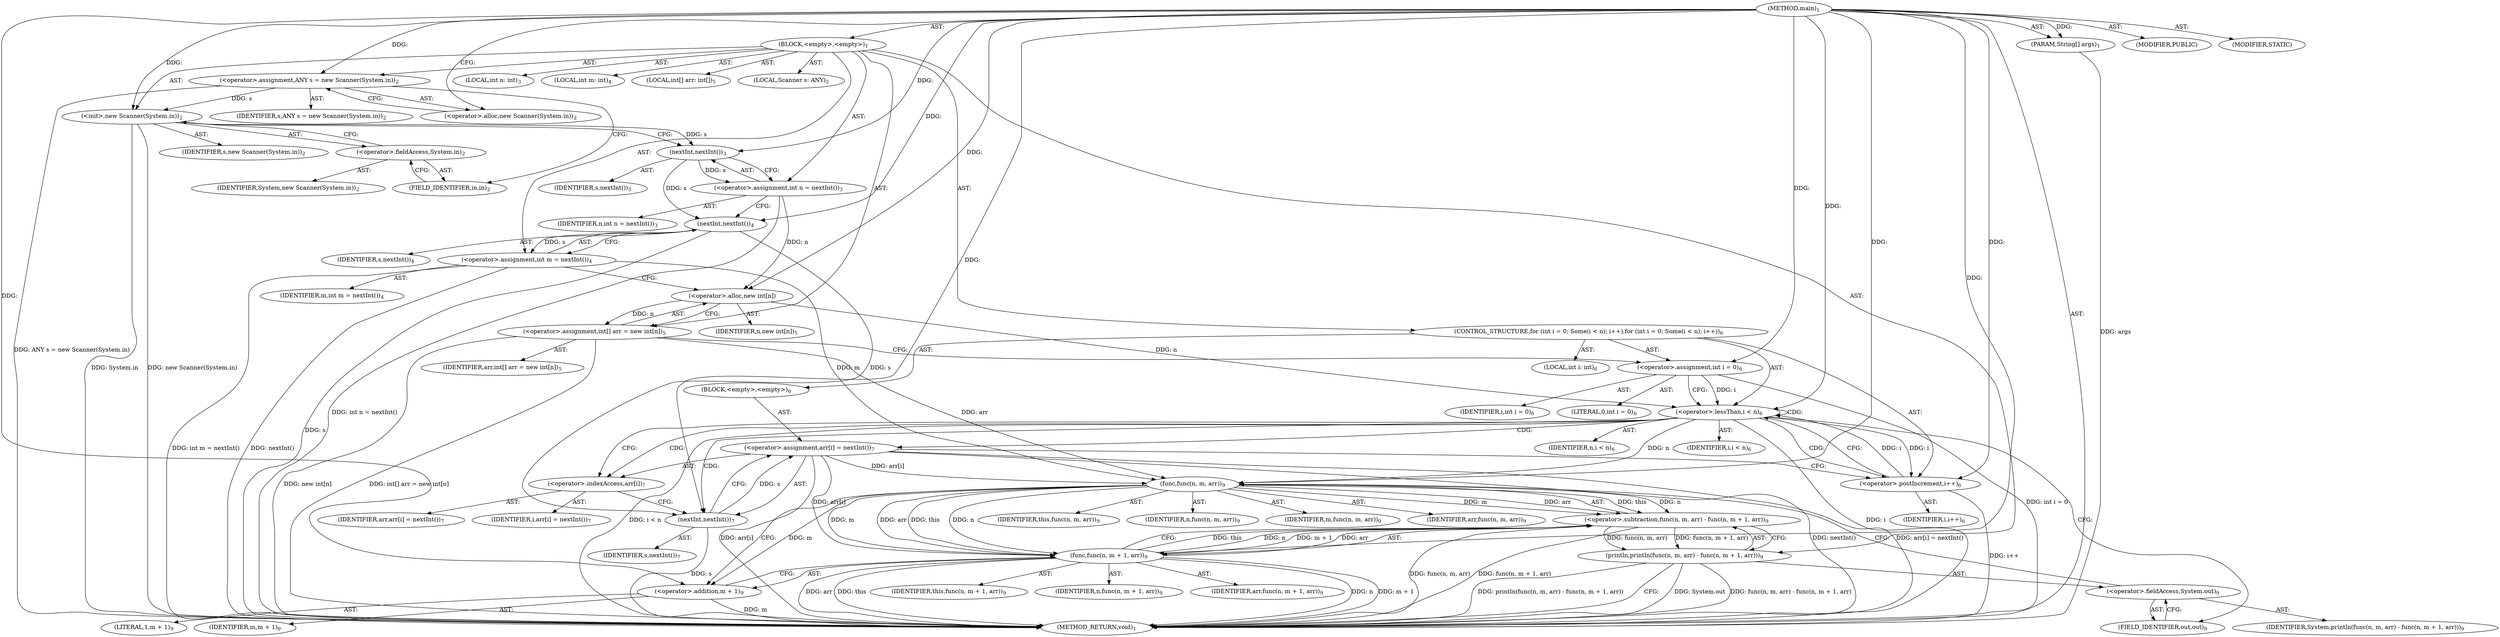 digraph "main" {  
"19" [label = <(METHOD,main)<SUB>1</SUB>> ]
"20" [label = <(PARAM,String[] args)<SUB>1</SUB>> ]
"21" [label = <(BLOCK,&lt;empty&gt;,&lt;empty&gt;)<SUB>1</SUB>> ]
"4" [label = <(LOCAL,Scanner s: ANY)<SUB>2</SUB>> ]
"22" [label = <(&lt;operator&gt;.assignment,ANY s = new Scanner(System.in))<SUB>2</SUB>> ]
"23" [label = <(IDENTIFIER,s,ANY s = new Scanner(System.in))<SUB>2</SUB>> ]
"24" [label = <(&lt;operator&gt;.alloc,new Scanner(System.in))<SUB>2</SUB>> ]
"25" [label = <(&lt;init&gt;,new Scanner(System.in))<SUB>2</SUB>> ]
"3" [label = <(IDENTIFIER,s,new Scanner(System.in))<SUB>2</SUB>> ]
"26" [label = <(&lt;operator&gt;.fieldAccess,System.in)<SUB>2</SUB>> ]
"27" [label = <(IDENTIFIER,System,new Scanner(System.in))<SUB>2</SUB>> ]
"28" [label = <(FIELD_IDENTIFIER,in,in)<SUB>2</SUB>> ]
"29" [label = <(LOCAL,int n: int)<SUB>3</SUB>> ]
"30" [label = <(&lt;operator&gt;.assignment,int n = nextInt())<SUB>3</SUB>> ]
"31" [label = <(IDENTIFIER,n,int n = nextInt())<SUB>3</SUB>> ]
"32" [label = <(nextInt,nextInt())<SUB>3</SUB>> ]
"33" [label = <(IDENTIFIER,s,nextInt())<SUB>3</SUB>> ]
"34" [label = <(LOCAL,int m: int)<SUB>4</SUB>> ]
"35" [label = <(&lt;operator&gt;.assignment,int m = nextInt())<SUB>4</SUB>> ]
"36" [label = <(IDENTIFIER,m,int m = nextInt())<SUB>4</SUB>> ]
"37" [label = <(nextInt,nextInt())<SUB>4</SUB>> ]
"38" [label = <(IDENTIFIER,s,nextInt())<SUB>4</SUB>> ]
"39" [label = <(LOCAL,int[] arr: int[])<SUB>5</SUB>> ]
"40" [label = <(&lt;operator&gt;.assignment,int[] arr = new int[n])<SUB>5</SUB>> ]
"41" [label = <(IDENTIFIER,arr,int[] arr = new int[n])<SUB>5</SUB>> ]
"42" [label = <(&lt;operator&gt;.alloc,new int[n])> ]
"43" [label = <(IDENTIFIER,n,new int[n])<SUB>5</SUB>> ]
"44" [label = <(CONTROL_STRUCTURE,for (int i = 0; Some(i &lt; n); i++),for (int i = 0; Some(i &lt; n); i++))<SUB>6</SUB>> ]
"45" [label = <(LOCAL,int i: int)<SUB>6</SUB>> ]
"46" [label = <(&lt;operator&gt;.assignment,int i = 0)<SUB>6</SUB>> ]
"47" [label = <(IDENTIFIER,i,int i = 0)<SUB>6</SUB>> ]
"48" [label = <(LITERAL,0,int i = 0)<SUB>6</SUB>> ]
"49" [label = <(&lt;operator&gt;.lessThan,i &lt; n)<SUB>6</SUB>> ]
"50" [label = <(IDENTIFIER,i,i &lt; n)<SUB>6</SUB>> ]
"51" [label = <(IDENTIFIER,n,i &lt; n)<SUB>6</SUB>> ]
"52" [label = <(&lt;operator&gt;.postIncrement,i++)<SUB>6</SUB>> ]
"53" [label = <(IDENTIFIER,i,i++)<SUB>6</SUB>> ]
"54" [label = <(BLOCK,&lt;empty&gt;,&lt;empty&gt;)<SUB>6</SUB>> ]
"55" [label = <(&lt;operator&gt;.assignment,arr[i] = nextInt())<SUB>7</SUB>> ]
"56" [label = <(&lt;operator&gt;.indexAccess,arr[i])<SUB>7</SUB>> ]
"57" [label = <(IDENTIFIER,arr,arr[i] = nextInt())<SUB>7</SUB>> ]
"58" [label = <(IDENTIFIER,i,arr[i] = nextInt())<SUB>7</SUB>> ]
"59" [label = <(nextInt,nextInt())<SUB>7</SUB>> ]
"60" [label = <(IDENTIFIER,s,nextInt())<SUB>7</SUB>> ]
"61" [label = <(println,println(func(n, m, arr) - func(n, m + 1, arr)))<SUB>9</SUB>> ]
"62" [label = <(&lt;operator&gt;.fieldAccess,System.out)<SUB>9</SUB>> ]
"63" [label = <(IDENTIFIER,System,println(func(n, m, arr) - func(n, m + 1, arr)))<SUB>9</SUB>> ]
"64" [label = <(FIELD_IDENTIFIER,out,out)<SUB>9</SUB>> ]
"65" [label = <(&lt;operator&gt;.subtraction,func(n, m, arr) - func(n, m + 1, arr))<SUB>9</SUB>> ]
"66" [label = <(func,func(n, m, arr))<SUB>9</SUB>> ]
"67" [label = <(IDENTIFIER,this,func(n, m, arr))<SUB>9</SUB>> ]
"68" [label = <(IDENTIFIER,n,func(n, m, arr))<SUB>9</SUB>> ]
"69" [label = <(IDENTIFIER,m,func(n, m, arr))<SUB>9</SUB>> ]
"70" [label = <(IDENTIFIER,arr,func(n, m, arr))<SUB>9</SUB>> ]
"71" [label = <(func,func(n, m + 1, arr))<SUB>9</SUB>> ]
"72" [label = <(IDENTIFIER,this,func(n, m + 1, arr))<SUB>9</SUB>> ]
"73" [label = <(IDENTIFIER,n,func(n, m + 1, arr))<SUB>9</SUB>> ]
"74" [label = <(&lt;operator&gt;.addition,m + 1)<SUB>9</SUB>> ]
"75" [label = <(IDENTIFIER,m,m + 1)<SUB>9</SUB>> ]
"76" [label = <(LITERAL,1,m + 1)<SUB>9</SUB>> ]
"77" [label = <(IDENTIFIER,arr,func(n, m + 1, arr))<SUB>9</SUB>> ]
"78" [label = <(MODIFIER,PUBLIC)> ]
"79" [label = <(MODIFIER,STATIC)> ]
"80" [label = <(METHOD_RETURN,void)<SUB>1</SUB>> ]
  "19" -> "20"  [ label = "AST: "] 
  "19" -> "21"  [ label = "AST: "] 
  "19" -> "78"  [ label = "AST: "] 
  "19" -> "79"  [ label = "AST: "] 
  "19" -> "80"  [ label = "AST: "] 
  "21" -> "4"  [ label = "AST: "] 
  "21" -> "22"  [ label = "AST: "] 
  "21" -> "25"  [ label = "AST: "] 
  "21" -> "29"  [ label = "AST: "] 
  "21" -> "30"  [ label = "AST: "] 
  "21" -> "34"  [ label = "AST: "] 
  "21" -> "35"  [ label = "AST: "] 
  "21" -> "39"  [ label = "AST: "] 
  "21" -> "40"  [ label = "AST: "] 
  "21" -> "44"  [ label = "AST: "] 
  "21" -> "61"  [ label = "AST: "] 
  "22" -> "23"  [ label = "AST: "] 
  "22" -> "24"  [ label = "AST: "] 
  "25" -> "3"  [ label = "AST: "] 
  "25" -> "26"  [ label = "AST: "] 
  "26" -> "27"  [ label = "AST: "] 
  "26" -> "28"  [ label = "AST: "] 
  "30" -> "31"  [ label = "AST: "] 
  "30" -> "32"  [ label = "AST: "] 
  "32" -> "33"  [ label = "AST: "] 
  "35" -> "36"  [ label = "AST: "] 
  "35" -> "37"  [ label = "AST: "] 
  "37" -> "38"  [ label = "AST: "] 
  "40" -> "41"  [ label = "AST: "] 
  "40" -> "42"  [ label = "AST: "] 
  "42" -> "43"  [ label = "AST: "] 
  "44" -> "45"  [ label = "AST: "] 
  "44" -> "46"  [ label = "AST: "] 
  "44" -> "49"  [ label = "AST: "] 
  "44" -> "52"  [ label = "AST: "] 
  "44" -> "54"  [ label = "AST: "] 
  "46" -> "47"  [ label = "AST: "] 
  "46" -> "48"  [ label = "AST: "] 
  "49" -> "50"  [ label = "AST: "] 
  "49" -> "51"  [ label = "AST: "] 
  "52" -> "53"  [ label = "AST: "] 
  "54" -> "55"  [ label = "AST: "] 
  "55" -> "56"  [ label = "AST: "] 
  "55" -> "59"  [ label = "AST: "] 
  "56" -> "57"  [ label = "AST: "] 
  "56" -> "58"  [ label = "AST: "] 
  "59" -> "60"  [ label = "AST: "] 
  "61" -> "62"  [ label = "AST: "] 
  "61" -> "65"  [ label = "AST: "] 
  "62" -> "63"  [ label = "AST: "] 
  "62" -> "64"  [ label = "AST: "] 
  "65" -> "66"  [ label = "AST: "] 
  "65" -> "71"  [ label = "AST: "] 
  "66" -> "67"  [ label = "AST: "] 
  "66" -> "68"  [ label = "AST: "] 
  "66" -> "69"  [ label = "AST: "] 
  "66" -> "70"  [ label = "AST: "] 
  "71" -> "72"  [ label = "AST: "] 
  "71" -> "73"  [ label = "AST: "] 
  "71" -> "74"  [ label = "AST: "] 
  "71" -> "77"  [ label = "AST: "] 
  "74" -> "75"  [ label = "AST: "] 
  "74" -> "76"  [ label = "AST: "] 
  "22" -> "28"  [ label = "CFG: "] 
  "25" -> "32"  [ label = "CFG: "] 
  "30" -> "37"  [ label = "CFG: "] 
  "35" -> "42"  [ label = "CFG: "] 
  "40" -> "46"  [ label = "CFG: "] 
  "61" -> "80"  [ label = "CFG: "] 
  "24" -> "22"  [ label = "CFG: "] 
  "26" -> "25"  [ label = "CFG: "] 
  "32" -> "30"  [ label = "CFG: "] 
  "37" -> "35"  [ label = "CFG: "] 
  "42" -> "40"  [ label = "CFG: "] 
  "46" -> "49"  [ label = "CFG: "] 
  "49" -> "56"  [ label = "CFG: "] 
  "49" -> "64"  [ label = "CFG: "] 
  "52" -> "49"  [ label = "CFG: "] 
  "62" -> "66"  [ label = "CFG: "] 
  "65" -> "61"  [ label = "CFG: "] 
  "28" -> "26"  [ label = "CFG: "] 
  "55" -> "52"  [ label = "CFG: "] 
  "64" -> "62"  [ label = "CFG: "] 
  "66" -> "74"  [ label = "CFG: "] 
  "71" -> "65"  [ label = "CFG: "] 
  "56" -> "59"  [ label = "CFG: "] 
  "59" -> "55"  [ label = "CFG: "] 
  "74" -> "71"  [ label = "CFG: "] 
  "19" -> "24"  [ label = "CFG: "] 
  "20" -> "80"  [ label = "DDG: args"] 
  "22" -> "80"  [ label = "DDG: ANY s = new Scanner(System.in)"] 
  "25" -> "80"  [ label = "DDG: System.in"] 
  "25" -> "80"  [ label = "DDG: new Scanner(System.in)"] 
  "30" -> "80"  [ label = "DDG: int n = nextInt()"] 
  "37" -> "80"  [ label = "DDG: s"] 
  "35" -> "80"  [ label = "DDG: nextInt()"] 
  "35" -> "80"  [ label = "DDG: int m = nextInt()"] 
  "40" -> "80"  [ label = "DDG: new int[n]"] 
  "40" -> "80"  [ label = "DDG: int[] arr = new int[n]"] 
  "46" -> "80"  [ label = "DDG: int i = 0"] 
  "49" -> "80"  [ label = "DDG: i"] 
  "49" -> "80"  [ label = "DDG: i &lt; n"] 
  "61" -> "80"  [ label = "DDG: System.out"] 
  "65" -> "80"  [ label = "DDG: func(n, m, arr)"] 
  "71" -> "80"  [ label = "DDG: this"] 
  "71" -> "80"  [ label = "DDG: n"] 
  "74" -> "80"  [ label = "DDG: m"] 
  "71" -> "80"  [ label = "DDG: m + 1"] 
  "71" -> "80"  [ label = "DDG: arr"] 
  "65" -> "80"  [ label = "DDG: func(n, m + 1, arr)"] 
  "61" -> "80"  [ label = "DDG: func(n, m, arr) - func(n, m + 1, arr)"] 
  "61" -> "80"  [ label = "DDG: println(func(n, m, arr) - func(n, m + 1, arr))"] 
  "55" -> "80"  [ label = "DDG: arr[i]"] 
  "59" -> "80"  [ label = "DDG: s"] 
  "55" -> "80"  [ label = "DDG: nextInt()"] 
  "55" -> "80"  [ label = "DDG: arr[i] = nextInt()"] 
  "52" -> "80"  [ label = "DDG: i++"] 
  "19" -> "20"  [ label = "DDG: "] 
  "19" -> "22"  [ label = "DDG: "] 
  "32" -> "30"  [ label = "DDG: s"] 
  "37" -> "35"  [ label = "DDG: s"] 
  "42" -> "40"  [ label = "DDG: n"] 
  "22" -> "25"  [ label = "DDG: s"] 
  "19" -> "25"  [ label = "DDG: "] 
  "19" -> "46"  [ label = "DDG: "] 
  "65" -> "61"  [ label = "DDG: func(n, m, arr)"] 
  "65" -> "61"  [ label = "DDG: func(n, m + 1, arr)"] 
  "25" -> "32"  [ label = "DDG: s"] 
  "19" -> "32"  [ label = "DDG: "] 
  "32" -> "37"  [ label = "DDG: s"] 
  "19" -> "37"  [ label = "DDG: "] 
  "30" -> "42"  [ label = "DDG: n"] 
  "19" -> "42"  [ label = "DDG: "] 
  "46" -> "49"  [ label = "DDG: i"] 
  "52" -> "49"  [ label = "DDG: i"] 
  "19" -> "49"  [ label = "DDG: "] 
  "42" -> "49"  [ label = "DDG: n"] 
  "49" -> "52"  [ label = "DDG: i"] 
  "19" -> "52"  [ label = "DDG: "] 
  "59" -> "55"  [ label = "DDG: s"] 
  "66" -> "65"  [ label = "DDG: this"] 
  "66" -> "65"  [ label = "DDG: n"] 
  "66" -> "65"  [ label = "DDG: m"] 
  "66" -> "65"  [ label = "DDG: arr"] 
  "71" -> "65"  [ label = "DDG: this"] 
  "71" -> "65"  [ label = "DDG: n"] 
  "71" -> "65"  [ label = "DDG: m + 1"] 
  "71" -> "65"  [ label = "DDG: arr"] 
  "19" -> "66"  [ label = "DDG: "] 
  "49" -> "66"  [ label = "DDG: n"] 
  "35" -> "66"  [ label = "DDG: m"] 
  "40" -> "66"  [ label = "DDG: arr"] 
  "55" -> "66"  [ label = "DDG: arr[i]"] 
  "66" -> "71"  [ label = "DDG: this"] 
  "19" -> "71"  [ label = "DDG: "] 
  "66" -> "71"  [ label = "DDG: n"] 
  "66" -> "71"  [ label = "DDG: m"] 
  "66" -> "71"  [ label = "DDG: arr"] 
  "55" -> "71"  [ label = "DDG: arr[i]"] 
  "37" -> "59"  [ label = "DDG: s"] 
  "19" -> "59"  [ label = "DDG: "] 
  "66" -> "74"  [ label = "DDG: m"] 
  "19" -> "74"  [ label = "DDG: "] 
  "49" -> "56"  [ label = "CDG: "] 
  "49" -> "49"  [ label = "CDG: "] 
  "49" -> "59"  [ label = "CDG: "] 
  "49" -> "52"  [ label = "CDG: "] 
  "49" -> "55"  [ label = "CDG: "] 
}
